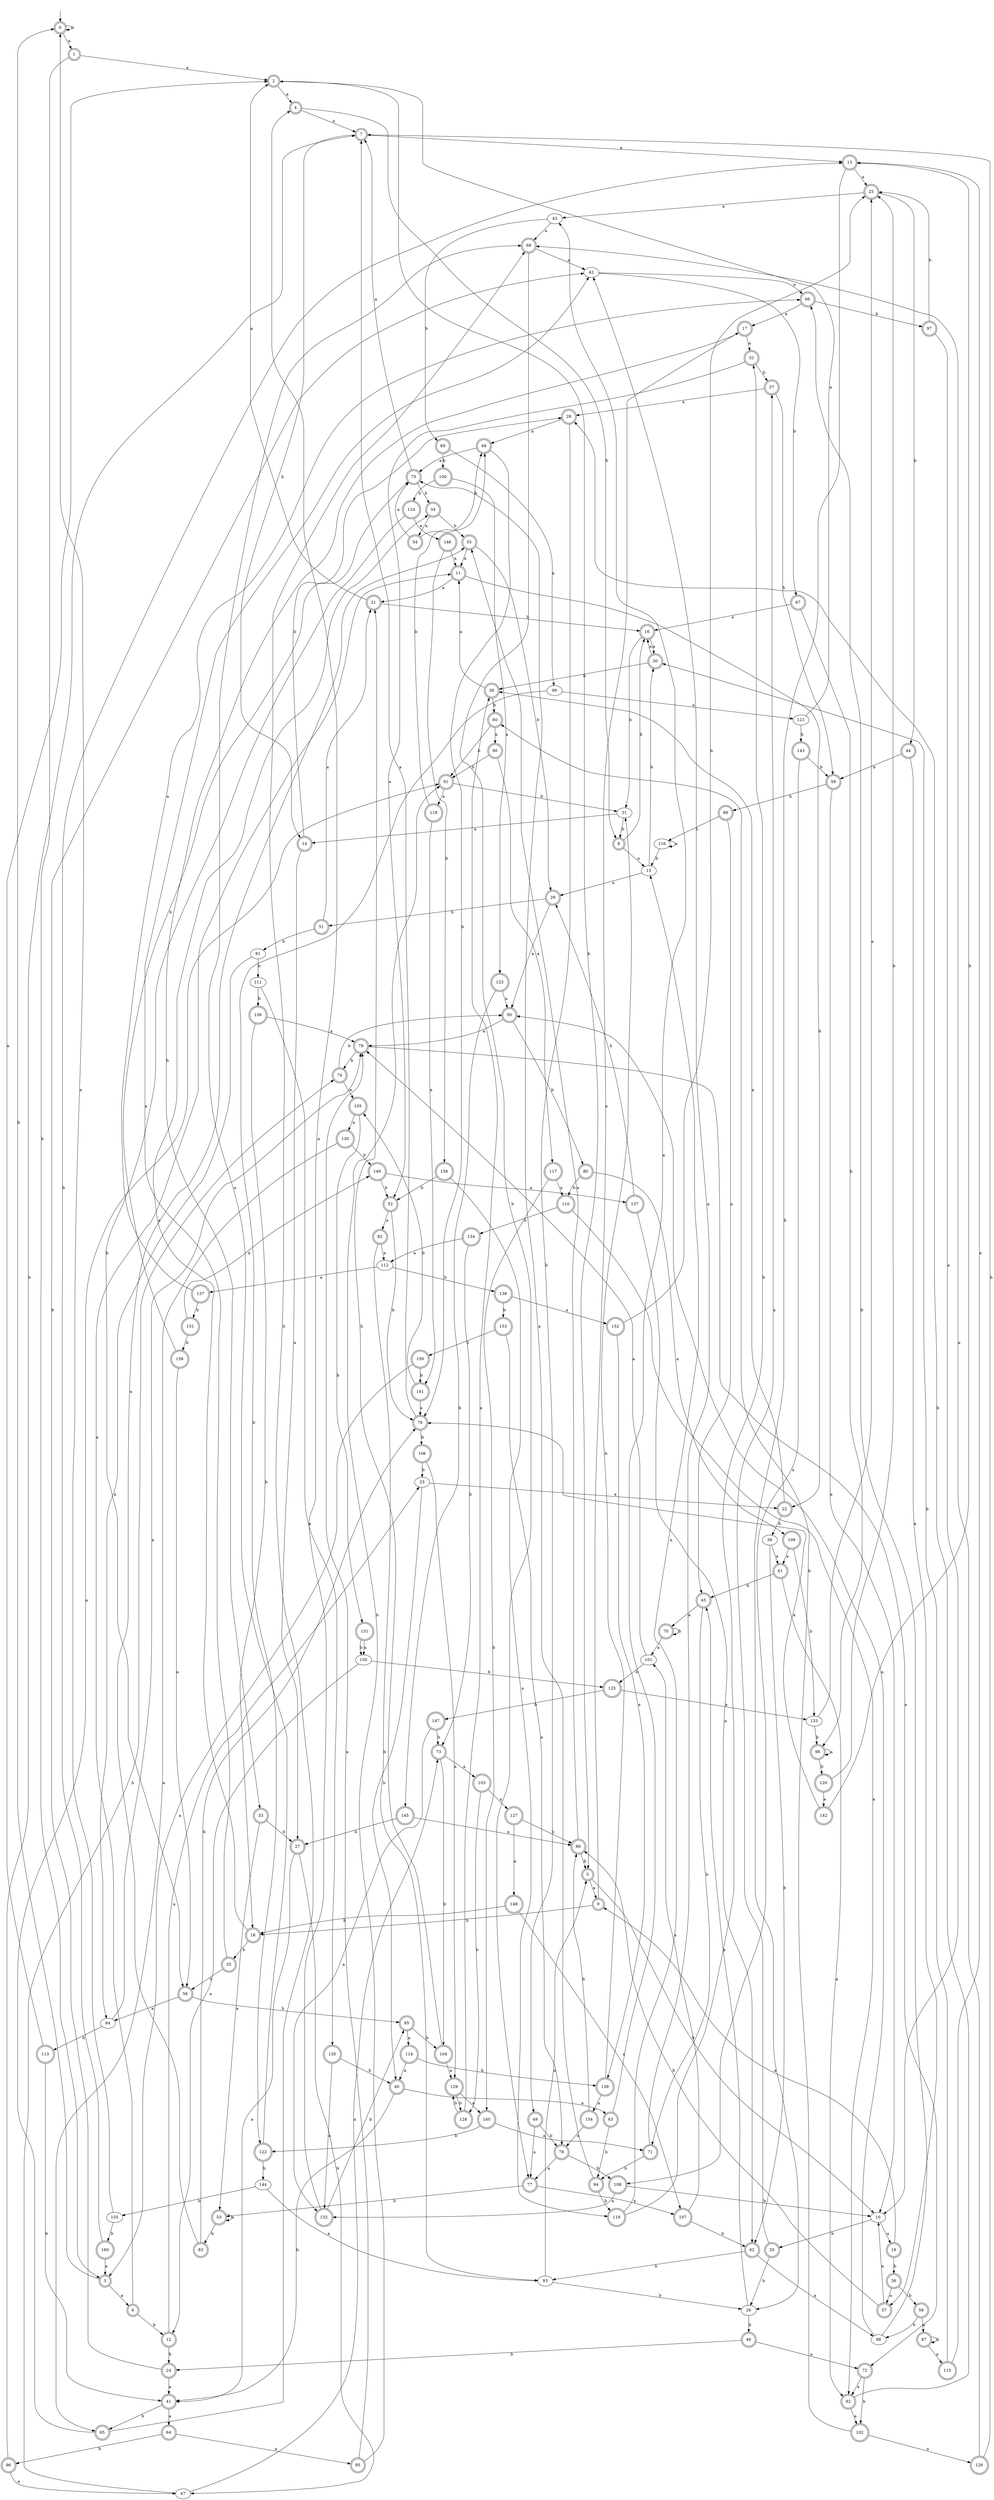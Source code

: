 digraph RandomDFA {
  __start0 [label="", shape=none];
  __start0 -> 0 [label=""];
  0 [shape=circle] [shape=doublecircle]
  0 -> 1 [label="a"]
  0 -> 0 [label="b"]
  1 [shape=doublecircle]
  1 -> 2 [label="a"]
  1 -> 3 [label="b"]
  2 [shape=doublecircle]
  2 -> 4 [label="a"]
  2 -> 5 [label="b"]
  3 [shape=doublecircle]
  3 -> 6 [label="a"]
  3 -> 0 [label="b"]
  4 [shape=doublecircle]
  4 -> 7 [label="a"]
  4 -> 8 [label="b"]
  5 [shape=doublecircle]
  5 -> 9 [label="a"]
  5 -> 10 [label="b"]
  6 [shape=doublecircle]
  6 -> 11 [label="a"]
  6 -> 12 [label="b"]
  7 [shape=doublecircle]
  7 -> 13 [label="a"]
  7 -> 14 [label="b"]
  8 [shape=doublecircle]
  8 -> 15 [label="a"]
  8 -> 16 [label="b"]
  9 [shape=doublecircle]
  9 -> 17 [label="a"]
  9 -> 18 [label="b"]
  10
  10 -> 19 [label="a"]
  10 -> 20 [label="b"]
  11 [shape=doublecircle]
  11 -> 21 [label="a"]
  11 -> 22 [label="b"]
  12 [shape=doublecircle]
  12 -> 23 [label="a"]
  12 -> 24 [label="b"]
  13 [shape=doublecircle]
  13 -> 25 [label="a"]
  13 -> 26 [label="b"]
  14 [shape=doublecircle]
  14 -> 27 [label="a"]
  14 -> 28 [label="b"]
  15
  15 -> 29 [label="a"]
  15 -> 30 [label="b"]
  16 [shape=doublecircle]
  16 -> 30 [label="a"]
  16 -> 31 [label="b"]
  17 [shape=doublecircle]
  17 -> 32 [label="a"]
  17 -> 33 [label="b"]
  18 [shape=doublecircle]
  18 -> 34 [label="a"]
  18 -> 35 [label="b"]
  19 [shape=doublecircle]
  19 -> 9 [label="a"]
  19 -> 36 [label="b"]
  20 [shape=doublecircle]
  20 -> 37 [label="a"]
  20 -> 26 [label="b"]
  21 [shape=doublecircle]
  21 -> 2 [label="a"]
  21 -> 16 [label="b"]
  22 [shape=doublecircle]
  22 -> 38 [label="a"]
  22 -> 39 [label="b"]
  23
  23 -> 22 [label="a"]
  23 -> 40 [label="b"]
  24 [shape=doublecircle]
  24 -> 41 [label="a"]
  24 -> 42 [label="b"]
  25 [shape=doublecircle]
  25 -> 43 [label="a"]
  25 -> 44 [label="b"]
  26
  26 -> 45 [label="a"]
  26 -> 46 [label="b"]
  27 [shape=doublecircle]
  27 -> 41 [label="a"]
  27 -> 47 [label="b"]
  28 [shape=doublecircle]
  28 -> 48 [label="a"]
  28 -> 49 [label="b"]
  29 [shape=doublecircle]
  29 -> 50 [label="a"]
  29 -> 51 [label="b"]
  30 [shape=doublecircle]
  30 -> 16 [label="a"]
  30 -> 38 [label="b"]
  31
  31 -> 14 [label="a"]
  31 -> 8 [label="b"]
  32 [shape=doublecircle]
  32 -> 52 [label="a"]
  32 -> 37 [label="b"]
  33 [shape=doublecircle]
  33 -> 53 [label="a"]
  33 -> 27 [label="b"]
  34 [shape=doublecircle]
  34 -> 54 [label="a"]
  34 -> 55 [label="b"]
  35 [shape=doublecircle]
  35 -> 42 [label="a"]
  35 -> 56 [label="b"]
  36 [shape=doublecircle]
  36 -> 57 [label="a"]
  36 -> 58 [label="b"]
  37 [shape=doublecircle]
  37 -> 28 [label="a"]
  37 -> 59 [label="b"]
  38 [shape=doublecircle]
  38 -> 11 [label="a"]
  38 -> 60 [label="b"]
  39
  39 -> 61 [label="a"]
  39 -> 62 [label="b"]
  40 [shape=doublecircle]
  40 -> 63 [label="a"]
  40 -> 41 [label="b"]
  41 [shape=doublecircle]
  41 -> 64 [label="a"]
  41 -> 65 [label="b"]
  42
  42 -> 66 [label="a"]
  42 -> 67 [label="b"]
  43
  43 -> 68 [label="a"]
  43 -> 69 [label="b"]
  44 [shape=doublecircle]
  44 -> 57 [label="a"]
  44 -> 59 [label="b"]
  45 [shape=doublecircle]
  45 -> 70 [label="a"]
  45 -> 71 [label="b"]
  46 [shape=doublecircle]
  46 -> 72 [label="a"]
  46 -> 24 [label="b"]
  47
  47 -> 73 [label="a"]
  47 -> 74 [label="b"]
  48 [shape=doublecircle]
  48 -> 75 [label="a"]
  48 -> 76 [label="b"]
  49 [shape=doublecircle]
  49 -> 77 [label="a"]
  49 -> 78 [label="b"]
  50 [shape=doublecircle]
  50 -> 79 [label="a"]
  50 -> 80 [label="b"]
  51 [shape=doublecircle]
  51 -> 21 [label="a"]
  51 -> 81 [label="b"]
  52 [shape=doublecircle]
  52 -> 82 [label="a"]
  52 -> 76 [label="b"]
  53 [shape=doublecircle]
  53 -> 53 [label="a"]
  53 -> 83 [label="b"]
  54 [shape=doublecircle]
  54 -> 75 [label="a"]
  54 -> 48 [label="b"]
  55 [shape=doublecircle]
  55 -> 11 [label="a"]
  55 -> 29 [label="b"]
  56 [shape=doublecircle]
  56 -> 84 [label="a"]
  56 -> 85 [label="b"]
  57 [shape=doublecircle]
  57 -> 10 [label="a"]
  57 -> 86 [label="b"]
  58 [shape=doublecircle]
  58 -> 87 [label="a"]
  58 -> 88 [label="b"]
  59 [shape=doublecircle]
  59 -> 10 [label="a"]
  59 -> 89 [label="b"]
  60 [shape=doublecircle]
  60 -> 90 [label="a"]
  60 -> 91 [label="b"]
  61 [shape=doublecircle]
  61 -> 92 [label="a"]
  61 -> 45 [label="b"]
  62 [shape=doublecircle]
  62 -> 88 [label="a"]
  62 -> 93 [label="b"]
  63 [shape=doublecircle]
  63 -> 43 [label="a"]
  63 -> 94 [label="b"]
  64 [shape=doublecircle]
  64 -> 95 [label="a"]
  64 -> 96 [label="b"]
  65 [shape=doublecircle]
  65 -> 91 [label="a"]
  65 -> 68 [label="b"]
  66 [shape=doublecircle]
  66 -> 17 [label="a"]
  66 -> 97 [label="b"]
  67 [shape=doublecircle]
  67 -> 16 [label="a"]
  67 -> 98 [label="b"]
  68 [shape=doublecircle]
  68 -> 42 [label="a"]
  68 -> 77 [label="b"]
  69 [shape=doublecircle]
  69 -> 99 [label="a"]
  69 -> 100 [label="b"]
  70 [shape=doublecircle]
  70 -> 101 [label="a"]
  70 -> 70 [label="b"]
  71 [shape=doublecircle]
  71 -> 42 [label="a"]
  71 -> 94 [label="b"]
  72 [shape=doublecircle]
  72 -> 92 [label="a"]
  72 -> 102 [label="b"]
  73 [shape=doublecircle]
  73 -> 103 [label="a"]
  73 -> 104 [label="b"]
  74 [shape=doublecircle]
  74 -> 105 [label="a"]
  74 -> 50 [label="b"]
  75 [shape=doublecircle]
  75 -> 7 [label="a"]
  75 -> 34 [label="b"]
  76 [shape=doublecircle]
  76 -> 7 [label="a"]
  76 -> 106 [label="b"]
  77 [shape=doublecircle]
  77 -> 107 [label="a"]
  77 -> 53 [label="b"]
  78 [shape=doublecircle]
  78 -> 77 [label="a"]
  78 -> 108 [label="b"]
  79 [shape=doublecircle]
  79 -> 72 [label="a"]
  79 -> 74 [label="b"]
  80 [shape=doublecircle]
  80 -> 109 [label="a"]
  80 -> 110 [label="b"]
  81
  81 -> 84 [label="a"]
  81 -> 111 [label="b"]
  82 [shape=doublecircle]
  82 -> 112 [label="a"]
  82 -> 93 [label="b"]
  83 [shape=doublecircle]
  83 -> 55 [label="a"]
  83 -> 76 [label="b"]
  84
  84 -> 79 [label="a"]
  84 -> 113 [label="b"]
  85 [shape=doublecircle]
  85 -> 114 [label="a"]
  85 -> 104 [label="b"]
  86 [shape=doublecircle]
  86 -> 55 [label="a"]
  86 -> 5 [label="b"]
  87 [shape=doublecircle]
  87 -> 115 [label="a"]
  87 -> 87 [label="b"]
  88
  88 -> 50 [label="a"]
  88 -> 66 [label="b"]
  89 [shape=doublecircle]
  89 -> 45 [label="a"]
  89 -> 116 [label="b"]
  90 [shape=doublecircle]
  90 -> 117 [label="a"]
  90 -> 91 [label="b"]
  91 [shape=doublecircle]
  91 -> 118 [label="a"]
  91 -> 31 [label="b"]
  92 [shape=doublecircle]
  92 -> 102 [label="a"]
  92 -> 28 [label="b"]
  93
  93 -> 5 [label="a"]
  93 -> 26 [label="b"]
  94 [shape=doublecircle]
  94 -> 75 [label="a"]
  94 -> 119 [label="b"]
  95 [shape=doublecircle]
  95 -> 79 [label="a"]
  95 -> 91 [label="b"]
  96 [shape=doublecircle]
  96 -> 47 [label="a"]
  96 -> 7 [label="b"]
  97 [shape=doublecircle]
  97 -> 10 [label="a"]
  97 -> 25 [label="b"]
  98 [shape=doublecircle]
  98 -> 98 [label="a"]
  98 -> 120 [label="b"]
  99
  99 -> 121 [label="a"]
  99 -> 122 [label="b"]
  100 [shape=doublecircle]
  100 -> 123 [label="a"]
  100 -> 124 [label="b"]
  101
  101 -> 79 [label="a"]
  101 -> 125 [label="b"]
  102 [shape=doublecircle]
  102 -> 126 [label="a"]
  102 -> 60 [label="b"]
  103 [shape=doublecircle]
  103 -> 127 [label="a"]
  103 -> 128 [label="b"]
  104 [shape=doublecircle]
  104 -> 129 [label="a"]
  104 -> 21 [label="b"]
  105 [shape=doublecircle]
  105 -> 130 [label="a"]
  105 -> 131 [label="b"]
  106 [shape=doublecircle]
  106 -> 129 [label="a"]
  106 -> 23 [label="b"]
  107 [shape=doublecircle]
  107 -> 101 [label="a"]
  107 -> 62 [label="b"]
  108 [shape=doublecircle]
  108 -> 132 [label="a"]
  108 -> 10 [label="b"]
  109 [shape=doublecircle]
  109 -> 61 [label="a"]
  109 -> 133 [label="b"]
  110 [shape=doublecircle]
  110 -> 92 [label="a"]
  110 -> 134 [label="b"]
  111
  111 -> 135 [label="a"]
  111 -> 136 [label="b"]
  112
  112 -> 137 [label="a"]
  112 -> 138 [label="b"]
  113 [shape=doublecircle]
  113 -> 2 [label="a"]
  113 -> 41 [label="b"]
  114 [shape=doublecircle]
  114 -> 40 [label="a"]
  114 -> 139 [label="b"]
  115 [shape=doublecircle]
  115 -> 13 [label="a"]
  115 -> 30 [label="b"]
  116
  116 -> 116 [label="a"]
  116 -> 15 [label="b"]
  117 [shape=doublecircle]
  117 -> 110 [label="a"]
  117 -> 140 [label="b"]
  118 [shape=doublecircle]
  118 -> 141 [label="a"]
  118 -> 48 [label="b"]
  119 [shape=doublecircle]
  119 -> 15 [label="a"]
  119 -> 32 [label="b"]
  120 [shape=doublecircle]
  120 -> 142 [label="a"]
  120 -> 25 [label="b"]
  121
  121 -> 2 [label="a"]
  121 -> 143 [label="b"]
  122 [shape=doublecircle]
  122 -> 68 [label="a"]
  122 -> 144 [label="b"]
  123 [shape=doublecircle]
  123 -> 50 [label="a"]
  123 -> 145 [label="b"]
  124 [shape=doublecircle]
  124 -> 146 [label="a"]
  124 -> 56 [label="b"]
  125 [shape=doublecircle]
  125 -> 133 [label="a"]
  125 -> 147 [label="b"]
  126 [shape=doublecircle]
  126 -> 68 [label="a"]
  126 -> 7 [label="b"]
  127 [shape=doublecircle]
  127 -> 148 [label="a"]
  127 -> 86 [label="b"]
  128 [shape=doublecircle]
  128 -> 38 [label="a"]
  128 -> 129 [label="b"]
  129 [shape=doublecircle]
  129 -> 140 [label="a"]
  129 -> 128 [label="b"]
  130 [shape=doublecircle]
  130 -> 65 [label="a"]
  130 -> 149 [label="b"]
  131 [shape=doublecircle]
  131 -> 150 [label="a"]
  131 -> 150 [label="b"]
  132 [shape=doublecircle]
  132 -> 4 [label="a"]
  132 -> 85 [label="b"]
  133
  133 -> 25 [label="a"]
  133 -> 98 [label="b"]
  134 [shape=doublecircle]
  134 -> 112 [label="a"]
  134 -> 73 [label="b"]
  135 [shape=doublecircle]
  135 -> 132 [label="a"]
  135 -> 40 [label="b"]
  136 [shape=doublecircle]
  136 -> 79 [label="a"]
  136 -> 18 [label="b"]
  137 [shape=doublecircle]
  137 -> 66 [label="a"]
  137 -> 151 [label="b"]
  138 [shape=doublecircle]
  138 -> 152 [label="a"]
  138 -> 153 [label="b"]
  139 [shape=doublecircle]
  139 -> 154 [label="a"]
  139 -> 31 [label="b"]
  140 [shape=doublecircle]
  140 -> 71 [label="a"]
  140 -> 122 [label="b"]
  141 [shape=doublecircle]
  141 -> 76 [label="a"]
  141 -> 105 [label="b"]
  142 [shape=doublecircle]
  142 -> 76 [label="a"]
  142 -> 13 [label="b"]
  143 [shape=doublecircle]
  143 -> 108 [label="a"]
  143 -> 59 [label="b"]
  144
  144 -> 93 [label="a"]
  144 -> 155 [label="b"]
  145 [shape=doublecircle]
  145 -> 86 [label="a"]
  145 -> 27 [label="b"]
  146 [shape=doublecircle]
  146 -> 11 [label="a"]
  146 -> 156 [label="b"]
  147 [shape=doublecircle]
  147 -> 132 [label="a"]
  147 -> 73 [label="b"]
  148 [shape=doublecircle]
  148 -> 107 [label="a"]
  148 -> 18 [label="b"]
  149 [shape=doublecircle]
  149 -> 157 [label="a"]
  149 -> 52 [label="b"]
  150
  150 -> 12 [label="a"]
  150 -> 125 [label="b"]
  151 [shape=doublecircle]
  151 -> 149 [label="a"]
  151 -> 158 [label="b"]
  152 [shape=doublecircle]
  152 -> 139 [label="a"]
  152 -> 25 [label="b"]
  153 [shape=doublecircle]
  153 -> 78 [label="a"]
  153 -> 159 [label="b"]
  154 [shape=doublecircle]
  154 -> 78 [label="a"]
  154 -> 86 [label="b"]
  155
  155 -> 0 [label="a"]
  155 -> 160 [label="b"]
  156 [shape=doublecircle]
  156 -> 119 [label="a"]
  156 -> 52 [label="b"]
  157 [shape=doublecircle]
  157 -> 62 [label="a"]
  157 -> 29 [label="b"]
  158 [shape=doublecircle]
  158 -> 56 [label="a"]
  158 -> 75 [label="b"]
  159 [shape=doublecircle]
  159 -> 3 [label="a"]
  159 -> 141 [label="b"]
  160 [shape=doublecircle]
  160 -> 3 [label="a"]
  160 -> 13 [label="b"]
}
